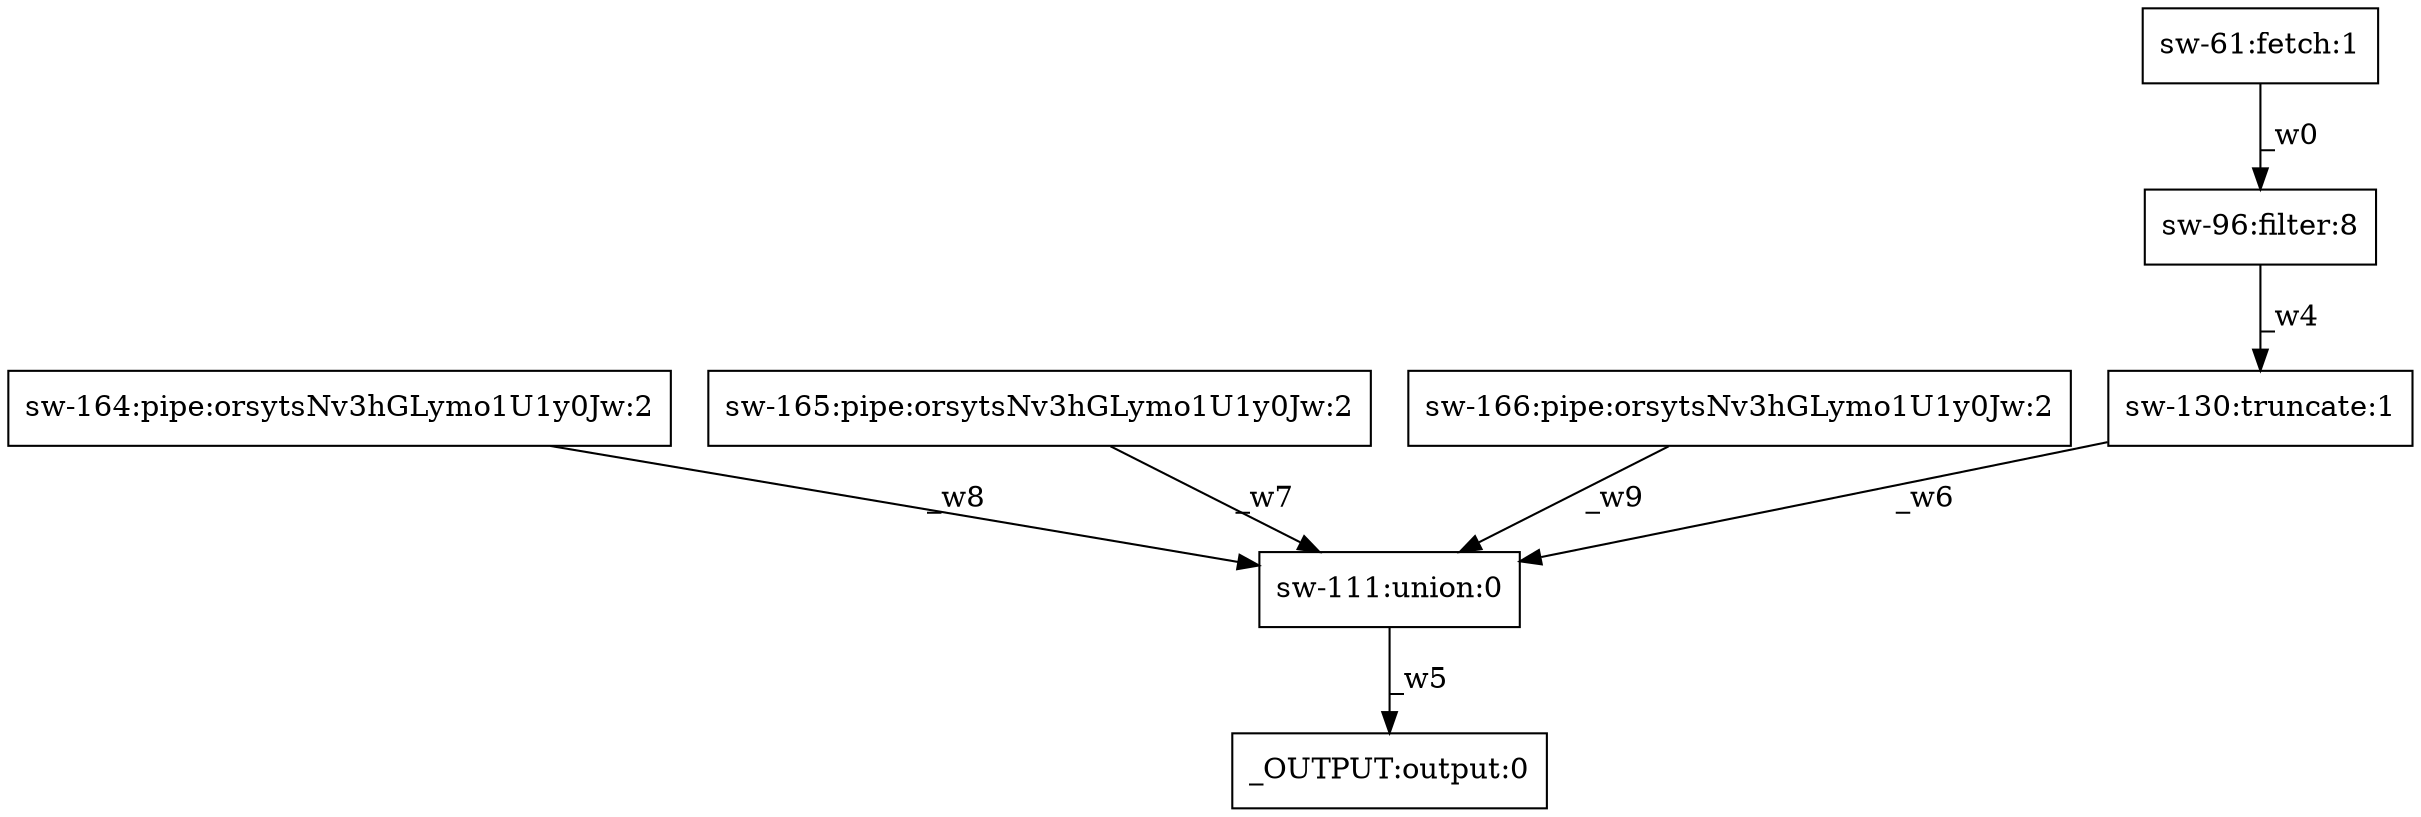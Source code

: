 digraph test1 { node [shape=box] "sw-96" [label="sw-96:filter:8"];"_OUTPUT" [label="_OUTPUT:output:0"];"sw-130" [label="sw-130:truncate:1"];"sw-111" [label="sw-111:union:0"];"sw-164" [label="sw-164:pipe:orsytsNv3hGLymo1U1y0Jw:2"];"sw-61" [label="sw-61:fetch:1"];"sw-165" [label="sw-165:pipe:orsytsNv3hGLymo1U1y0Jw:2"];"sw-166" [label="sw-166:pipe:orsytsNv3hGLymo1U1y0Jw:2"];"sw-61" -> "sw-96" [label="_w0"];"sw-96" -> "sw-130" [label="_w4"];"sw-111" -> "_OUTPUT" [label="_w5"];"sw-130" -> "sw-111" [label="_w6"];"sw-165" -> "sw-111" [label="_w7"];"sw-164" -> "sw-111" [label="_w8"];"sw-166" -> "sw-111" [label="_w9"];}